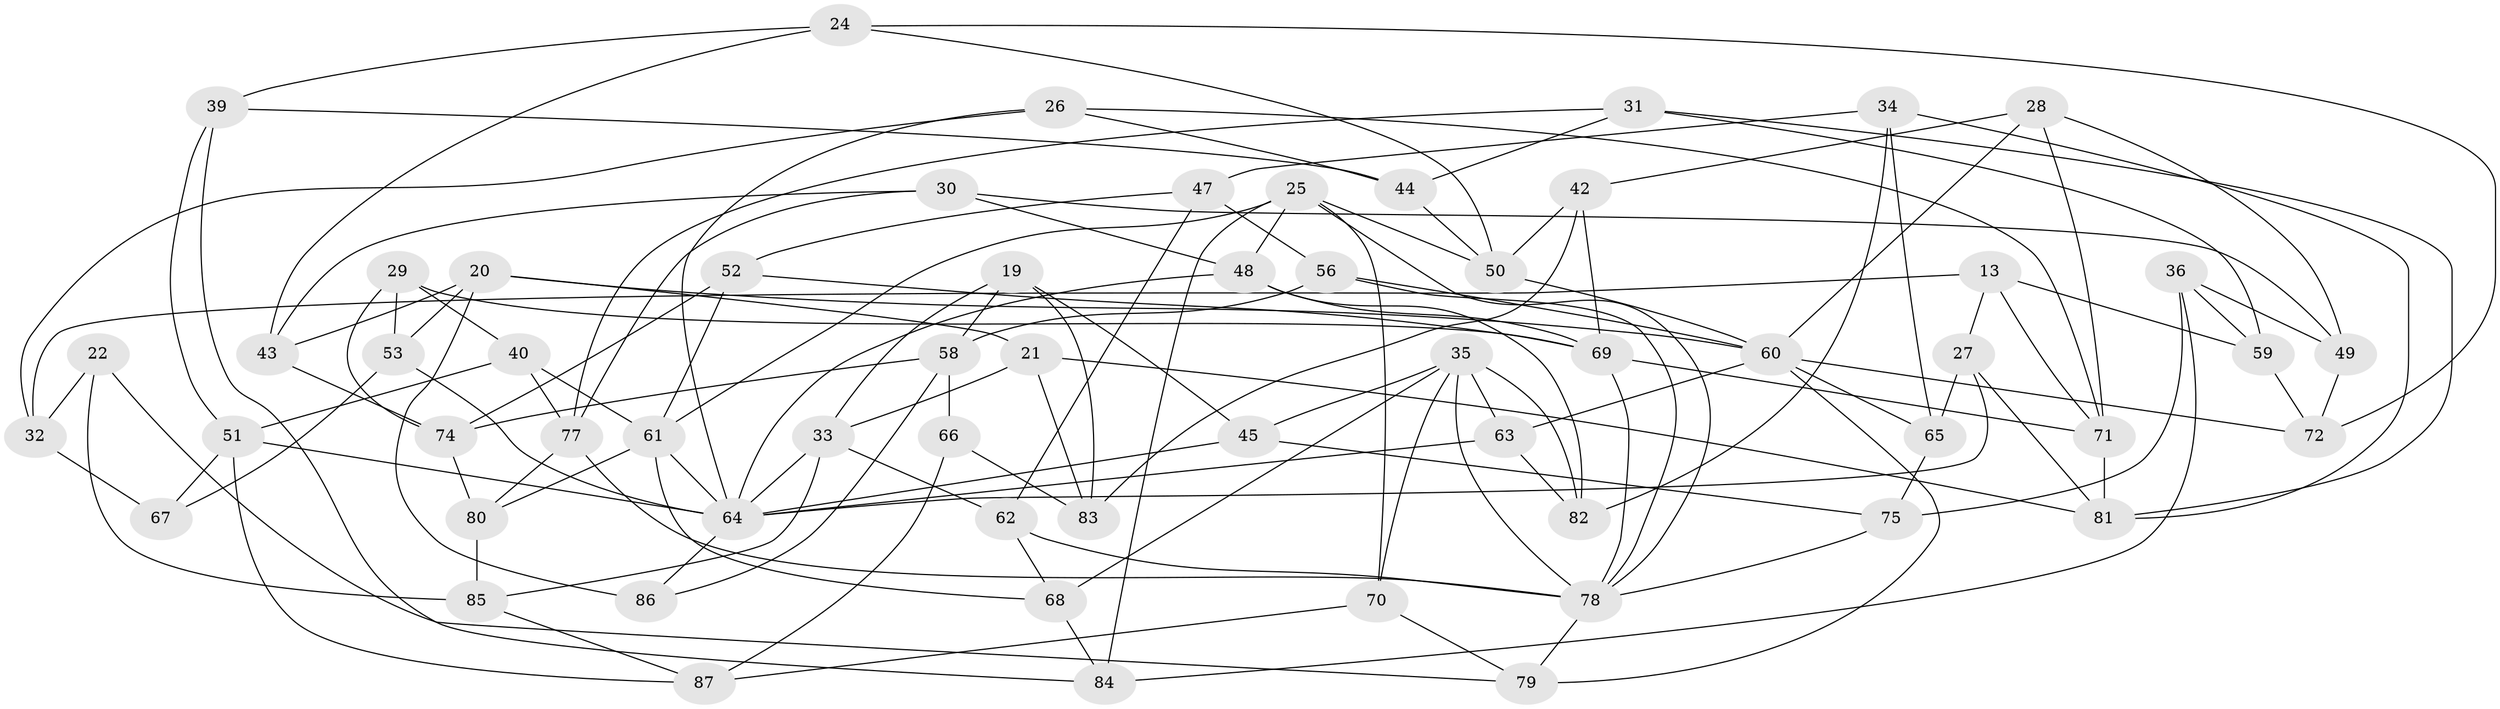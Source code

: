 // original degree distribution, {4: 1.0}
// Generated by graph-tools (version 1.1) at 2025/01/03/04/25 22:01:42]
// undirected, 60 vertices, 134 edges
graph export_dot {
graph [start="1"]
  node [color=gray90,style=filled];
  13;
  19;
  20 [super="+15"];
  21;
  22;
  24;
  25 [super="+18"];
  26;
  27;
  28;
  29;
  30 [super="+17"];
  31;
  32;
  33 [super="+23"];
  34;
  35 [super="+12"];
  36;
  39;
  40;
  42;
  43;
  44;
  45;
  47;
  48 [super="+3"];
  49;
  50 [super="+38"];
  51 [super="+46"];
  52;
  53;
  56;
  58 [super="+37"];
  59;
  60 [super="+6+57"];
  61 [super="+5+54"];
  62;
  63;
  64 [super="+2+14+10"];
  65;
  66;
  67;
  68;
  69 [super="+9"];
  70;
  71 [super="+41"];
  72;
  74 [super="+55"];
  75;
  77 [super="+76"];
  78 [super="+11"];
  79;
  80 [super="+73"];
  81 [super="+7"];
  82;
  83;
  84;
  85 [super="+16"];
  86;
  87;
  13 -- 59;
  13 -- 32;
  13 -- 27;
  13 -- 71;
  19 -- 83;
  19 -- 45;
  19 -- 58;
  19 -- 33;
  20 -- 53;
  20 -- 86 [weight=2];
  20 -- 21;
  20 -- 43;
  20 -- 60;
  21 -- 33;
  21 -- 83;
  21 -- 81;
  22 -- 79;
  22 -- 85 [weight=2];
  22 -- 32;
  24 -- 72;
  24 -- 43;
  24 -- 39;
  24 -- 50;
  25 -- 84;
  25 -- 50 [weight=2];
  25 -- 70;
  25 -- 48;
  25 -- 61 [weight=2];
  25 -- 78;
  26 -- 32;
  26 -- 44;
  26 -- 71;
  26 -- 64;
  27 -- 81;
  27 -- 65;
  27 -- 64;
  28 -- 42;
  28 -- 49;
  28 -- 60;
  28 -- 71;
  29 -- 40;
  29 -- 53;
  29 -- 74;
  29 -- 69;
  30 -- 48 [weight=2];
  30 -- 77 [weight=2];
  30 -- 43;
  30 -- 49;
  31 -- 44;
  31 -- 77;
  31 -- 59;
  31 -- 81;
  32 -- 67;
  33 -- 62;
  33 -- 64 [weight=2];
  33 -- 85;
  34 -- 47;
  34 -- 65;
  34 -- 82;
  34 -- 81;
  35 -- 82;
  35 -- 68;
  35 -- 78;
  35 -- 45;
  35 -- 70;
  35 -- 63;
  36 -- 49;
  36 -- 59;
  36 -- 84;
  36 -- 75;
  39 -- 84;
  39 -- 51;
  39 -- 44;
  40 -- 51;
  40 -- 77;
  40 -- 61;
  42 -- 50;
  42 -- 69;
  42 -- 83;
  43 -- 74;
  44 -- 50;
  45 -- 75;
  45 -- 64;
  47 -- 56;
  47 -- 62;
  47 -- 52;
  48 -- 82;
  48 -- 64;
  48 -- 69;
  49 -- 72;
  50 -- 60;
  51 -- 67 [weight=2];
  51 -- 87;
  51 -- 64;
  52 -- 61;
  52 -- 74;
  52 -- 69;
  53 -- 67;
  53 -- 64;
  56 -- 78;
  56 -- 58;
  56 -- 60;
  58 -- 66 [weight=2];
  58 -- 86;
  58 -- 74;
  59 -- 72;
  60 -- 72;
  60 -- 65;
  60 -- 63;
  60 -- 79;
  61 -- 64 [weight=2];
  61 -- 68;
  61 -- 80;
  62 -- 68;
  62 -- 78;
  63 -- 82;
  63 -- 64;
  64 -- 86;
  65 -- 75;
  66 -- 83;
  66 -- 87;
  68 -- 84;
  69 -- 71;
  69 -- 78;
  70 -- 87;
  70 -- 79;
  71 -- 81 [weight=2];
  74 -- 80 [weight=2];
  75 -- 78;
  77 -- 80;
  77 -- 78;
  78 -- 79;
  80 -- 85 [weight=2];
  85 -- 87;
}
